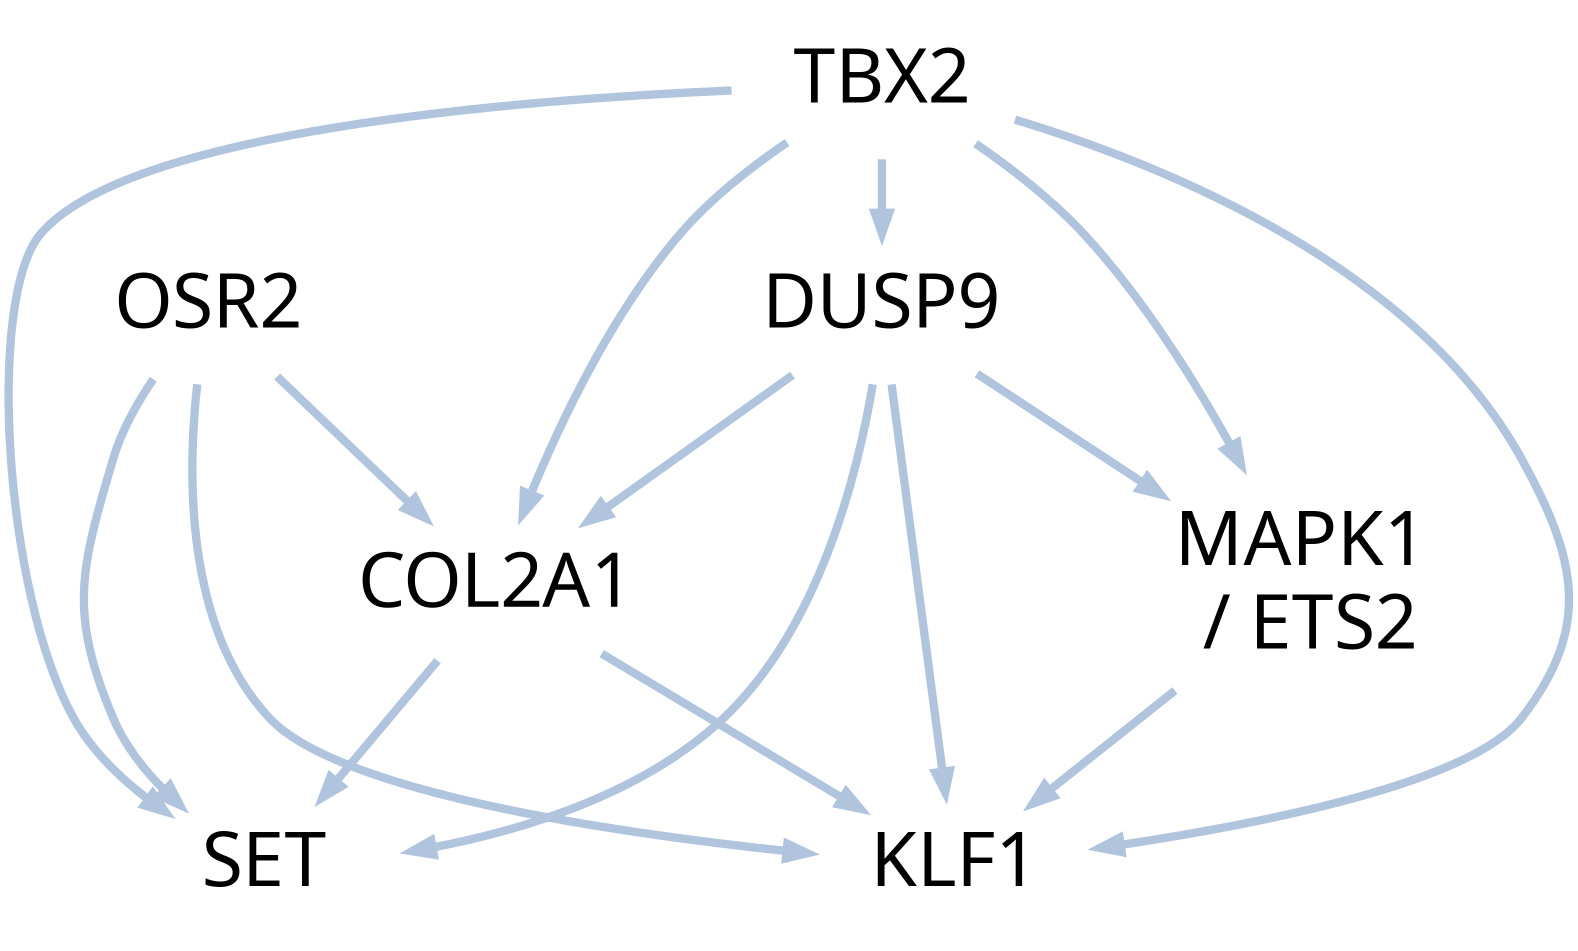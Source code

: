 digraph "./figures/DAG2" {
	ratio=0.6
	OSR2 [color=white fillcolor=white fontname="Bold-Times-Roman" fontsize=36 height=1 style="filled,setlinewidth(0)" width=2]
	TBX2 [color=white fillcolor=white fontname="Bold-Times-Roman" fontsize=36 height=1 style="filled,setlinewidth(0)" width=2]
	DUSP9 [color=white fillcolor=white fontname="Bold-Times-Roman" fontsize=36 height=1 style="filled,setlinewidth(0)" width=2]
	"MAPK1
 / ETS2" [color=white fillcolor=white fontname="Bold-Times-Roman" fontsize=36 height=1 style="filled,setlinewidth(0)" width=2]
	COL2A1 [color=white fillcolor=white fontname="Bold-Times-Roman" fontsize=36 height=1 style="filled,setlinewidth(0)" width=2]
	SET [color=white fillcolor=white fontname="Bold-Times-Roman" fontsize=36 height=1 style="filled,setlinewidth(0)" width=2]
	KLF1 [color=white fillcolor=white fontname="Bold-Times-Roman" fontsize=36 height=1 style="filled,setlinewidth(0)" width=2]
	DUSP9 -> COL2A1 [arrowsize=1 color=lightsteelblue style="setlinewidth(4)"]
	TBX2 -> DUSP9 [arrowsize=1 color=lightsteelblue style="setlinewidth(4)"]
	OSR2 -> COL2A1 [arrowsize=1 color=lightsteelblue style="setlinewidth(4)"]
	TBX2 -> SET [arrowsize=1 color=lightsteelblue style="setlinewidth(4)"]
	COL2A1 -> KLF1 [arrowsize=1 color=lightsteelblue style="setlinewidth(4)"]
	TBX2 -> COL2A1 [arrowsize=1 color=lightsteelblue style="setlinewidth(4)"]
	OSR2 -> KLF1 [arrowsize=1 color=lightsteelblue style="setlinewidth(4)"]
	DUSP9 -> "MAPK1
 / ETS2" [arrowsize=1 color=lightsteelblue style="setlinewidth(4)"]
	COL2A1 -> SET [arrowsize=1 color=lightsteelblue style="setlinewidth(4)"]
	DUSP9 -> KLF1 [arrowsize=1 color=lightsteelblue style="setlinewidth(4)"]
	OSR2 -> SET [arrowsize=1 color=lightsteelblue style="setlinewidth(4)"]
	"MAPK1
 / ETS2" -> KLF1 [arrowsize=1 color=lightsteelblue style="setlinewidth(4)"]
	TBX2 -> KLF1 [arrowsize=1 color=lightsteelblue style="setlinewidth(4)"]
	DUSP9 -> SET [arrowsize=1 color=lightsteelblue style="setlinewidth(4)"]
	TBX2 -> "MAPK1
 / ETS2" [arrowsize=1 color=lightsteelblue style="setlinewidth(4)"]
}
